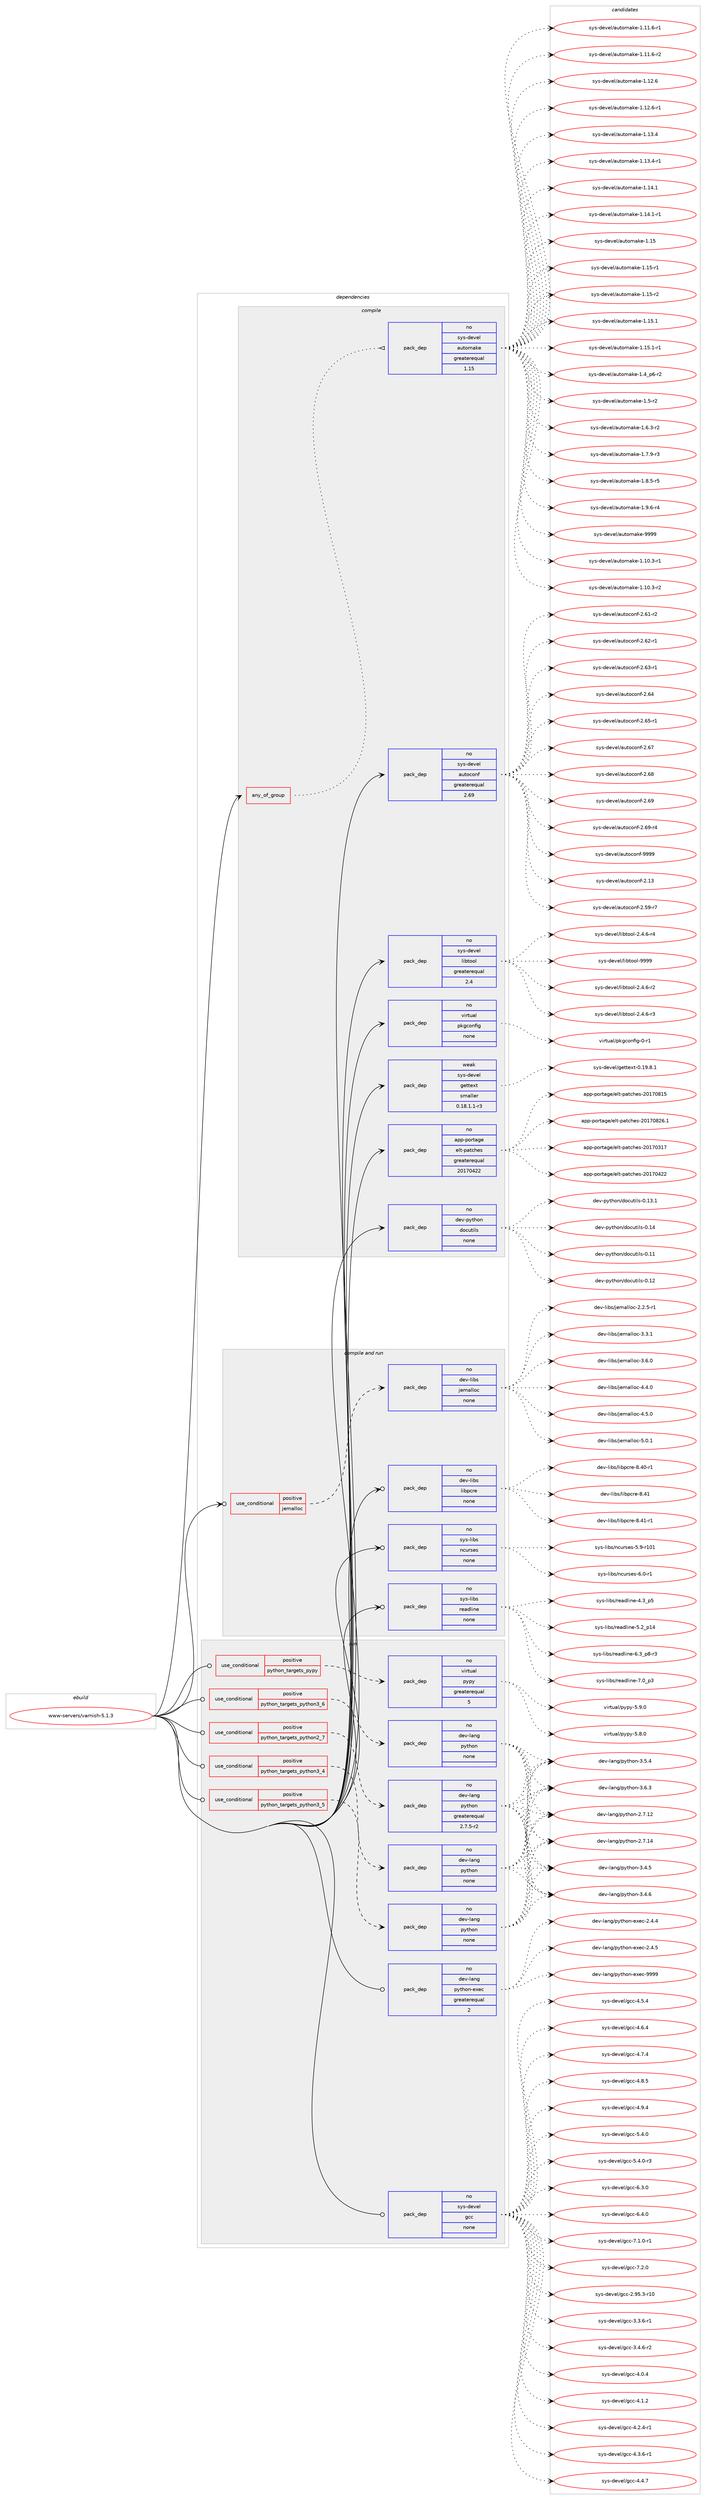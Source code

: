 digraph prolog {

# *************
# Graph options
# *************

newrank=true;
concentrate=true;
compound=true;
graph [rankdir=LR,fontname=Helvetica,fontsize=10,ranksep=1.5];#, ranksep=2.5, nodesep=0.2];
edge  [arrowhead=vee];
node  [fontname=Helvetica,fontsize=10];

# **********
# The ebuild
# **********

subgraph cluster_leftcol {
color=gray;
rank=same;
label=<<i>ebuild</i>>;
id [label="www-servers/varnish-5.1.3", color=red, width=4, href="../www-servers/varnish-5.1.3.svg"];
}

# ****************
# The dependencies
# ****************

subgraph cluster_midcol {
color=gray;
label=<<i>dependencies</i>>;
subgraph cluster_compile {
fillcolor="#eeeeee";
style=filled;
label=<<i>compile</i>>;
subgraph any8992 {
dependency508779 [label=<<TABLE BORDER="0" CELLBORDER="1" CELLSPACING="0" CELLPADDING="4"><TR><TD CELLPADDING="10">any_of_group</TD></TR></TABLE>>, shape=none, color=red];subgraph pack378082 {
dependency508780 [label=<<TABLE BORDER="0" CELLBORDER="1" CELLSPACING="0" CELLPADDING="4" WIDTH="220"><TR><TD ROWSPAN="6" CELLPADDING="30">pack_dep</TD></TR><TR><TD WIDTH="110">no</TD></TR><TR><TD>sys-devel</TD></TR><TR><TD>automake</TD></TR><TR><TD>greaterequal</TD></TR><TR><TD>1.15</TD></TR></TABLE>>, shape=none, color=blue];
}
dependency508779:e -> dependency508780:w [weight=20,style="dotted",arrowhead="oinv"];
}
id:e -> dependency508779:w [weight=20,style="solid",arrowhead="vee"];
subgraph pack378083 {
dependency508781 [label=<<TABLE BORDER="0" CELLBORDER="1" CELLSPACING="0" CELLPADDING="4" WIDTH="220"><TR><TD ROWSPAN="6" CELLPADDING="30">pack_dep</TD></TR><TR><TD WIDTH="110">no</TD></TR><TR><TD>app-portage</TD></TR><TR><TD>elt-patches</TD></TR><TR><TD>greaterequal</TD></TR><TR><TD>20170422</TD></TR></TABLE>>, shape=none, color=blue];
}
id:e -> dependency508781:w [weight=20,style="solid",arrowhead="vee"];
subgraph pack378084 {
dependency508782 [label=<<TABLE BORDER="0" CELLBORDER="1" CELLSPACING="0" CELLPADDING="4" WIDTH="220"><TR><TD ROWSPAN="6" CELLPADDING="30">pack_dep</TD></TR><TR><TD WIDTH="110">no</TD></TR><TR><TD>dev-python</TD></TR><TR><TD>docutils</TD></TR><TR><TD>none</TD></TR><TR><TD></TD></TR></TABLE>>, shape=none, color=blue];
}
id:e -> dependency508782:w [weight=20,style="solid",arrowhead="vee"];
subgraph pack378085 {
dependency508783 [label=<<TABLE BORDER="0" CELLBORDER="1" CELLSPACING="0" CELLPADDING="4" WIDTH="220"><TR><TD ROWSPAN="6" CELLPADDING="30">pack_dep</TD></TR><TR><TD WIDTH="110">no</TD></TR><TR><TD>sys-devel</TD></TR><TR><TD>autoconf</TD></TR><TR><TD>greaterequal</TD></TR><TR><TD>2.69</TD></TR></TABLE>>, shape=none, color=blue];
}
id:e -> dependency508783:w [weight=20,style="solid",arrowhead="vee"];
subgraph pack378086 {
dependency508784 [label=<<TABLE BORDER="0" CELLBORDER="1" CELLSPACING="0" CELLPADDING="4" WIDTH="220"><TR><TD ROWSPAN="6" CELLPADDING="30">pack_dep</TD></TR><TR><TD WIDTH="110">no</TD></TR><TR><TD>sys-devel</TD></TR><TR><TD>libtool</TD></TR><TR><TD>greaterequal</TD></TR><TR><TD>2.4</TD></TR></TABLE>>, shape=none, color=blue];
}
id:e -> dependency508784:w [weight=20,style="solid",arrowhead="vee"];
subgraph pack378087 {
dependency508785 [label=<<TABLE BORDER="0" CELLBORDER="1" CELLSPACING="0" CELLPADDING="4" WIDTH="220"><TR><TD ROWSPAN="6" CELLPADDING="30">pack_dep</TD></TR><TR><TD WIDTH="110">no</TD></TR><TR><TD>virtual</TD></TR><TR><TD>pkgconfig</TD></TR><TR><TD>none</TD></TR><TR><TD></TD></TR></TABLE>>, shape=none, color=blue];
}
id:e -> dependency508785:w [weight=20,style="solid",arrowhead="vee"];
subgraph pack378088 {
dependency508786 [label=<<TABLE BORDER="0" CELLBORDER="1" CELLSPACING="0" CELLPADDING="4" WIDTH="220"><TR><TD ROWSPAN="6" CELLPADDING="30">pack_dep</TD></TR><TR><TD WIDTH="110">weak</TD></TR><TR><TD>sys-devel</TD></TR><TR><TD>gettext</TD></TR><TR><TD>smaller</TD></TR><TR><TD>0.18.1.1-r3</TD></TR></TABLE>>, shape=none, color=blue];
}
id:e -> dependency508786:w [weight=20,style="solid",arrowhead="vee"];
}
subgraph cluster_compileandrun {
fillcolor="#eeeeee";
style=filled;
label=<<i>compile and run</i>>;
subgraph cond121366 {
dependency508787 [label=<<TABLE BORDER="0" CELLBORDER="1" CELLSPACING="0" CELLPADDING="4"><TR><TD ROWSPAN="3" CELLPADDING="10">use_conditional</TD></TR><TR><TD>positive</TD></TR><TR><TD>jemalloc</TD></TR></TABLE>>, shape=none, color=red];
subgraph pack378089 {
dependency508788 [label=<<TABLE BORDER="0" CELLBORDER="1" CELLSPACING="0" CELLPADDING="4" WIDTH="220"><TR><TD ROWSPAN="6" CELLPADDING="30">pack_dep</TD></TR><TR><TD WIDTH="110">no</TD></TR><TR><TD>dev-libs</TD></TR><TR><TD>jemalloc</TD></TR><TR><TD>none</TD></TR><TR><TD></TD></TR></TABLE>>, shape=none, color=blue];
}
dependency508787:e -> dependency508788:w [weight=20,style="dashed",arrowhead="vee"];
}
id:e -> dependency508787:w [weight=20,style="solid",arrowhead="odotvee"];
subgraph pack378090 {
dependency508789 [label=<<TABLE BORDER="0" CELLBORDER="1" CELLSPACING="0" CELLPADDING="4" WIDTH="220"><TR><TD ROWSPAN="6" CELLPADDING="30">pack_dep</TD></TR><TR><TD WIDTH="110">no</TD></TR><TR><TD>dev-libs</TD></TR><TR><TD>libpcre</TD></TR><TR><TD>none</TD></TR><TR><TD></TD></TR></TABLE>>, shape=none, color=blue];
}
id:e -> dependency508789:w [weight=20,style="solid",arrowhead="odotvee"];
subgraph pack378091 {
dependency508790 [label=<<TABLE BORDER="0" CELLBORDER="1" CELLSPACING="0" CELLPADDING="4" WIDTH="220"><TR><TD ROWSPAN="6" CELLPADDING="30">pack_dep</TD></TR><TR><TD WIDTH="110">no</TD></TR><TR><TD>sys-libs</TD></TR><TR><TD>ncurses</TD></TR><TR><TD>none</TD></TR><TR><TD></TD></TR></TABLE>>, shape=none, color=blue];
}
id:e -> dependency508790:w [weight=20,style="solid",arrowhead="odotvee"];
subgraph pack378092 {
dependency508791 [label=<<TABLE BORDER="0" CELLBORDER="1" CELLSPACING="0" CELLPADDING="4" WIDTH="220"><TR><TD ROWSPAN="6" CELLPADDING="30">pack_dep</TD></TR><TR><TD WIDTH="110">no</TD></TR><TR><TD>sys-libs</TD></TR><TR><TD>readline</TD></TR><TR><TD>none</TD></TR><TR><TD></TD></TR></TABLE>>, shape=none, color=blue];
}
id:e -> dependency508791:w [weight=20,style="solid",arrowhead="odotvee"];
}
subgraph cluster_run {
fillcolor="#eeeeee";
style=filled;
label=<<i>run</i>>;
subgraph cond121367 {
dependency508792 [label=<<TABLE BORDER="0" CELLBORDER="1" CELLSPACING="0" CELLPADDING="4"><TR><TD ROWSPAN="3" CELLPADDING="10">use_conditional</TD></TR><TR><TD>positive</TD></TR><TR><TD>python_targets_pypy</TD></TR></TABLE>>, shape=none, color=red];
subgraph pack378093 {
dependency508793 [label=<<TABLE BORDER="0" CELLBORDER="1" CELLSPACING="0" CELLPADDING="4" WIDTH="220"><TR><TD ROWSPAN="6" CELLPADDING="30">pack_dep</TD></TR><TR><TD WIDTH="110">no</TD></TR><TR><TD>virtual</TD></TR><TR><TD>pypy</TD></TR><TR><TD>greaterequal</TD></TR><TR><TD>5</TD></TR></TABLE>>, shape=none, color=blue];
}
dependency508792:e -> dependency508793:w [weight=20,style="dashed",arrowhead="vee"];
}
id:e -> dependency508792:w [weight=20,style="solid",arrowhead="odot"];
subgraph cond121368 {
dependency508794 [label=<<TABLE BORDER="0" CELLBORDER="1" CELLSPACING="0" CELLPADDING="4"><TR><TD ROWSPAN="3" CELLPADDING="10">use_conditional</TD></TR><TR><TD>positive</TD></TR><TR><TD>python_targets_python2_7</TD></TR></TABLE>>, shape=none, color=red];
subgraph pack378094 {
dependency508795 [label=<<TABLE BORDER="0" CELLBORDER="1" CELLSPACING="0" CELLPADDING="4" WIDTH="220"><TR><TD ROWSPAN="6" CELLPADDING="30">pack_dep</TD></TR><TR><TD WIDTH="110">no</TD></TR><TR><TD>dev-lang</TD></TR><TR><TD>python</TD></TR><TR><TD>greaterequal</TD></TR><TR><TD>2.7.5-r2</TD></TR></TABLE>>, shape=none, color=blue];
}
dependency508794:e -> dependency508795:w [weight=20,style="dashed",arrowhead="vee"];
}
id:e -> dependency508794:w [weight=20,style="solid",arrowhead="odot"];
subgraph cond121369 {
dependency508796 [label=<<TABLE BORDER="0" CELLBORDER="1" CELLSPACING="0" CELLPADDING="4"><TR><TD ROWSPAN="3" CELLPADDING="10">use_conditional</TD></TR><TR><TD>positive</TD></TR><TR><TD>python_targets_python3_4</TD></TR></TABLE>>, shape=none, color=red];
subgraph pack378095 {
dependency508797 [label=<<TABLE BORDER="0" CELLBORDER="1" CELLSPACING="0" CELLPADDING="4" WIDTH="220"><TR><TD ROWSPAN="6" CELLPADDING="30">pack_dep</TD></TR><TR><TD WIDTH="110">no</TD></TR><TR><TD>dev-lang</TD></TR><TR><TD>python</TD></TR><TR><TD>none</TD></TR><TR><TD></TD></TR></TABLE>>, shape=none, color=blue];
}
dependency508796:e -> dependency508797:w [weight=20,style="dashed",arrowhead="vee"];
}
id:e -> dependency508796:w [weight=20,style="solid",arrowhead="odot"];
subgraph cond121370 {
dependency508798 [label=<<TABLE BORDER="0" CELLBORDER="1" CELLSPACING="0" CELLPADDING="4"><TR><TD ROWSPAN="3" CELLPADDING="10">use_conditional</TD></TR><TR><TD>positive</TD></TR><TR><TD>python_targets_python3_5</TD></TR></TABLE>>, shape=none, color=red];
subgraph pack378096 {
dependency508799 [label=<<TABLE BORDER="0" CELLBORDER="1" CELLSPACING="0" CELLPADDING="4" WIDTH="220"><TR><TD ROWSPAN="6" CELLPADDING="30">pack_dep</TD></TR><TR><TD WIDTH="110">no</TD></TR><TR><TD>dev-lang</TD></TR><TR><TD>python</TD></TR><TR><TD>none</TD></TR><TR><TD></TD></TR></TABLE>>, shape=none, color=blue];
}
dependency508798:e -> dependency508799:w [weight=20,style="dashed",arrowhead="vee"];
}
id:e -> dependency508798:w [weight=20,style="solid",arrowhead="odot"];
subgraph cond121371 {
dependency508800 [label=<<TABLE BORDER="0" CELLBORDER="1" CELLSPACING="0" CELLPADDING="4"><TR><TD ROWSPAN="3" CELLPADDING="10">use_conditional</TD></TR><TR><TD>positive</TD></TR><TR><TD>python_targets_python3_6</TD></TR></TABLE>>, shape=none, color=red];
subgraph pack378097 {
dependency508801 [label=<<TABLE BORDER="0" CELLBORDER="1" CELLSPACING="0" CELLPADDING="4" WIDTH="220"><TR><TD ROWSPAN="6" CELLPADDING="30">pack_dep</TD></TR><TR><TD WIDTH="110">no</TD></TR><TR><TD>dev-lang</TD></TR><TR><TD>python</TD></TR><TR><TD>none</TD></TR><TR><TD></TD></TR></TABLE>>, shape=none, color=blue];
}
dependency508800:e -> dependency508801:w [weight=20,style="dashed",arrowhead="vee"];
}
id:e -> dependency508800:w [weight=20,style="solid",arrowhead="odot"];
subgraph pack378098 {
dependency508802 [label=<<TABLE BORDER="0" CELLBORDER="1" CELLSPACING="0" CELLPADDING="4" WIDTH="220"><TR><TD ROWSPAN="6" CELLPADDING="30">pack_dep</TD></TR><TR><TD WIDTH="110">no</TD></TR><TR><TD>dev-lang</TD></TR><TR><TD>python-exec</TD></TR><TR><TD>greaterequal</TD></TR><TR><TD>2</TD></TR></TABLE>>, shape=none, color=blue];
}
id:e -> dependency508802:w [weight=20,style="solid",arrowhead="odot"];
subgraph pack378099 {
dependency508803 [label=<<TABLE BORDER="0" CELLBORDER="1" CELLSPACING="0" CELLPADDING="4" WIDTH="220"><TR><TD ROWSPAN="6" CELLPADDING="30">pack_dep</TD></TR><TR><TD WIDTH="110">no</TD></TR><TR><TD>sys-devel</TD></TR><TR><TD>gcc</TD></TR><TR><TD>none</TD></TR><TR><TD></TD></TR></TABLE>>, shape=none, color=blue];
}
id:e -> dependency508803:w [weight=20,style="solid",arrowhead="odot"];
}
}

# **************
# The candidates
# **************

subgraph cluster_choices {
rank=same;
color=gray;
label=<<i>candidates</i>>;

subgraph choice378082 {
color=black;
nodesep=1;
choice11512111545100101118101108479711711611110997107101454946494846514511449 [label="sys-devel/automake-1.10.3-r1", color=red, width=4,href="../sys-devel/automake-1.10.3-r1.svg"];
choice11512111545100101118101108479711711611110997107101454946494846514511450 [label="sys-devel/automake-1.10.3-r2", color=red, width=4,href="../sys-devel/automake-1.10.3-r2.svg"];
choice11512111545100101118101108479711711611110997107101454946494946544511449 [label="sys-devel/automake-1.11.6-r1", color=red, width=4,href="../sys-devel/automake-1.11.6-r1.svg"];
choice11512111545100101118101108479711711611110997107101454946494946544511450 [label="sys-devel/automake-1.11.6-r2", color=red, width=4,href="../sys-devel/automake-1.11.6-r2.svg"];
choice1151211154510010111810110847971171161111099710710145494649504654 [label="sys-devel/automake-1.12.6", color=red, width=4,href="../sys-devel/automake-1.12.6.svg"];
choice11512111545100101118101108479711711611110997107101454946495046544511449 [label="sys-devel/automake-1.12.6-r1", color=red, width=4,href="../sys-devel/automake-1.12.6-r1.svg"];
choice1151211154510010111810110847971171161111099710710145494649514652 [label="sys-devel/automake-1.13.4", color=red, width=4,href="../sys-devel/automake-1.13.4.svg"];
choice11512111545100101118101108479711711611110997107101454946495146524511449 [label="sys-devel/automake-1.13.4-r1", color=red, width=4,href="../sys-devel/automake-1.13.4-r1.svg"];
choice1151211154510010111810110847971171161111099710710145494649524649 [label="sys-devel/automake-1.14.1", color=red, width=4,href="../sys-devel/automake-1.14.1.svg"];
choice11512111545100101118101108479711711611110997107101454946495246494511449 [label="sys-devel/automake-1.14.1-r1", color=red, width=4,href="../sys-devel/automake-1.14.1-r1.svg"];
choice115121115451001011181011084797117116111109971071014549464953 [label="sys-devel/automake-1.15", color=red, width=4,href="../sys-devel/automake-1.15.svg"];
choice1151211154510010111810110847971171161111099710710145494649534511449 [label="sys-devel/automake-1.15-r1", color=red, width=4,href="../sys-devel/automake-1.15-r1.svg"];
choice1151211154510010111810110847971171161111099710710145494649534511450 [label="sys-devel/automake-1.15-r2", color=red, width=4,href="../sys-devel/automake-1.15-r2.svg"];
choice1151211154510010111810110847971171161111099710710145494649534649 [label="sys-devel/automake-1.15.1", color=red, width=4,href="../sys-devel/automake-1.15.1.svg"];
choice11512111545100101118101108479711711611110997107101454946495346494511449 [label="sys-devel/automake-1.15.1-r1", color=red, width=4,href="../sys-devel/automake-1.15.1-r1.svg"];
choice115121115451001011181011084797117116111109971071014549465295112544511450 [label="sys-devel/automake-1.4_p6-r2", color=red, width=4,href="../sys-devel/automake-1.4_p6-r2.svg"];
choice11512111545100101118101108479711711611110997107101454946534511450 [label="sys-devel/automake-1.5-r2", color=red, width=4,href="../sys-devel/automake-1.5-r2.svg"];
choice115121115451001011181011084797117116111109971071014549465446514511450 [label="sys-devel/automake-1.6.3-r2", color=red, width=4,href="../sys-devel/automake-1.6.3-r2.svg"];
choice115121115451001011181011084797117116111109971071014549465546574511451 [label="sys-devel/automake-1.7.9-r3", color=red, width=4,href="../sys-devel/automake-1.7.9-r3.svg"];
choice115121115451001011181011084797117116111109971071014549465646534511453 [label="sys-devel/automake-1.8.5-r5", color=red, width=4,href="../sys-devel/automake-1.8.5-r5.svg"];
choice115121115451001011181011084797117116111109971071014549465746544511452 [label="sys-devel/automake-1.9.6-r4", color=red, width=4,href="../sys-devel/automake-1.9.6-r4.svg"];
choice115121115451001011181011084797117116111109971071014557575757 [label="sys-devel/automake-9999", color=red, width=4,href="../sys-devel/automake-9999.svg"];
dependency508780:e -> choice11512111545100101118101108479711711611110997107101454946494846514511449:w [style=dotted,weight="100"];
dependency508780:e -> choice11512111545100101118101108479711711611110997107101454946494846514511450:w [style=dotted,weight="100"];
dependency508780:e -> choice11512111545100101118101108479711711611110997107101454946494946544511449:w [style=dotted,weight="100"];
dependency508780:e -> choice11512111545100101118101108479711711611110997107101454946494946544511450:w [style=dotted,weight="100"];
dependency508780:e -> choice1151211154510010111810110847971171161111099710710145494649504654:w [style=dotted,weight="100"];
dependency508780:e -> choice11512111545100101118101108479711711611110997107101454946495046544511449:w [style=dotted,weight="100"];
dependency508780:e -> choice1151211154510010111810110847971171161111099710710145494649514652:w [style=dotted,weight="100"];
dependency508780:e -> choice11512111545100101118101108479711711611110997107101454946495146524511449:w [style=dotted,weight="100"];
dependency508780:e -> choice1151211154510010111810110847971171161111099710710145494649524649:w [style=dotted,weight="100"];
dependency508780:e -> choice11512111545100101118101108479711711611110997107101454946495246494511449:w [style=dotted,weight="100"];
dependency508780:e -> choice115121115451001011181011084797117116111109971071014549464953:w [style=dotted,weight="100"];
dependency508780:e -> choice1151211154510010111810110847971171161111099710710145494649534511449:w [style=dotted,weight="100"];
dependency508780:e -> choice1151211154510010111810110847971171161111099710710145494649534511450:w [style=dotted,weight="100"];
dependency508780:e -> choice1151211154510010111810110847971171161111099710710145494649534649:w [style=dotted,weight="100"];
dependency508780:e -> choice11512111545100101118101108479711711611110997107101454946495346494511449:w [style=dotted,weight="100"];
dependency508780:e -> choice115121115451001011181011084797117116111109971071014549465295112544511450:w [style=dotted,weight="100"];
dependency508780:e -> choice11512111545100101118101108479711711611110997107101454946534511450:w [style=dotted,weight="100"];
dependency508780:e -> choice115121115451001011181011084797117116111109971071014549465446514511450:w [style=dotted,weight="100"];
dependency508780:e -> choice115121115451001011181011084797117116111109971071014549465546574511451:w [style=dotted,weight="100"];
dependency508780:e -> choice115121115451001011181011084797117116111109971071014549465646534511453:w [style=dotted,weight="100"];
dependency508780:e -> choice115121115451001011181011084797117116111109971071014549465746544511452:w [style=dotted,weight="100"];
dependency508780:e -> choice115121115451001011181011084797117116111109971071014557575757:w [style=dotted,weight="100"];
}
subgraph choice378083 {
color=black;
nodesep=1;
choice97112112451121111141169710310147101108116451129711699104101115455048495548514955 [label="app-portage/elt-patches-20170317", color=red, width=4,href="../app-portage/elt-patches-20170317.svg"];
choice97112112451121111141169710310147101108116451129711699104101115455048495548525050 [label="app-portage/elt-patches-20170422", color=red, width=4,href="../app-portage/elt-patches-20170422.svg"];
choice97112112451121111141169710310147101108116451129711699104101115455048495548564953 [label="app-portage/elt-patches-20170815", color=red, width=4,href="../app-portage/elt-patches-20170815.svg"];
choice971121124511211111411697103101471011081164511297116991041011154550484955485650544649 [label="app-portage/elt-patches-20170826.1", color=red, width=4,href="../app-portage/elt-patches-20170826.1.svg"];
dependency508781:e -> choice97112112451121111141169710310147101108116451129711699104101115455048495548514955:w [style=dotted,weight="100"];
dependency508781:e -> choice97112112451121111141169710310147101108116451129711699104101115455048495548525050:w [style=dotted,weight="100"];
dependency508781:e -> choice97112112451121111141169710310147101108116451129711699104101115455048495548564953:w [style=dotted,weight="100"];
dependency508781:e -> choice971121124511211111411697103101471011081164511297116991041011154550484955485650544649:w [style=dotted,weight="100"];
}
subgraph choice378084 {
color=black;
nodesep=1;
choice1001011184511212111610411111047100111991171161051081154548464949 [label="dev-python/docutils-0.11", color=red, width=4,href="../dev-python/docutils-0.11.svg"];
choice1001011184511212111610411111047100111991171161051081154548464950 [label="dev-python/docutils-0.12", color=red, width=4,href="../dev-python/docutils-0.12.svg"];
choice10010111845112121116104111110471001119911711610510811545484649514649 [label="dev-python/docutils-0.13.1", color=red, width=4,href="../dev-python/docutils-0.13.1.svg"];
choice1001011184511212111610411111047100111991171161051081154548464952 [label="dev-python/docutils-0.14", color=red, width=4,href="../dev-python/docutils-0.14.svg"];
dependency508782:e -> choice1001011184511212111610411111047100111991171161051081154548464949:w [style=dotted,weight="100"];
dependency508782:e -> choice1001011184511212111610411111047100111991171161051081154548464950:w [style=dotted,weight="100"];
dependency508782:e -> choice10010111845112121116104111110471001119911711610510811545484649514649:w [style=dotted,weight="100"];
dependency508782:e -> choice1001011184511212111610411111047100111991171161051081154548464952:w [style=dotted,weight="100"];
}
subgraph choice378085 {
color=black;
nodesep=1;
choice115121115451001011181011084797117116111991111101024550464951 [label="sys-devel/autoconf-2.13", color=red, width=4,href="../sys-devel/autoconf-2.13.svg"];
choice1151211154510010111810110847971171161119911111010245504653574511455 [label="sys-devel/autoconf-2.59-r7", color=red, width=4,href="../sys-devel/autoconf-2.59-r7.svg"];
choice1151211154510010111810110847971171161119911111010245504654494511450 [label="sys-devel/autoconf-2.61-r2", color=red, width=4,href="../sys-devel/autoconf-2.61-r2.svg"];
choice1151211154510010111810110847971171161119911111010245504654504511449 [label="sys-devel/autoconf-2.62-r1", color=red, width=4,href="../sys-devel/autoconf-2.62-r1.svg"];
choice1151211154510010111810110847971171161119911111010245504654514511449 [label="sys-devel/autoconf-2.63-r1", color=red, width=4,href="../sys-devel/autoconf-2.63-r1.svg"];
choice115121115451001011181011084797117116111991111101024550465452 [label="sys-devel/autoconf-2.64", color=red, width=4,href="../sys-devel/autoconf-2.64.svg"];
choice1151211154510010111810110847971171161119911111010245504654534511449 [label="sys-devel/autoconf-2.65-r1", color=red, width=4,href="../sys-devel/autoconf-2.65-r1.svg"];
choice115121115451001011181011084797117116111991111101024550465455 [label="sys-devel/autoconf-2.67", color=red, width=4,href="../sys-devel/autoconf-2.67.svg"];
choice115121115451001011181011084797117116111991111101024550465456 [label="sys-devel/autoconf-2.68", color=red, width=4,href="../sys-devel/autoconf-2.68.svg"];
choice115121115451001011181011084797117116111991111101024550465457 [label="sys-devel/autoconf-2.69", color=red, width=4,href="../sys-devel/autoconf-2.69.svg"];
choice1151211154510010111810110847971171161119911111010245504654574511452 [label="sys-devel/autoconf-2.69-r4", color=red, width=4,href="../sys-devel/autoconf-2.69-r4.svg"];
choice115121115451001011181011084797117116111991111101024557575757 [label="sys-devel/autoconf-9999", color=red, width=4,href="../sys-devel/autoconf-9999.svg"];
dependency508783:e -> choice115121115451001011181011084797117116111991111101024550464951:w [style=dotted,weight="100"];
dependency508783:e -> choice1151211154510010111810110847971171161119911111010245504653574511455:w [style=dotted,weight="100"];
dependency508783:e -> choice1151211154510010111810110847971171161119911111010245504654494511450:w [style=dotted,weight="100"];
dependency508783:e -> choice1151211154510010111810110847971171161119911111010245504654504511449:w [style=dotted,weight="100"];
dependency508783:e -> choice1151211154510010111810110847971171161119911111010245504654514511449:w [style=dotted,weight="100"];
dependency508783:e -> choice115121115451001011181011084797117116111991111101024550465452:w [style=dotted,weight="100"];
dependency508783:e -> choice1151211154510010111810110847971171161119911111010245504654534511449:w [style=dotted,weight="100"];
dependency508783:e -> choice115121115451001011181011084797117116111991111101024550465455:w [style=dotted,weight="100"];
dependency508783:e -> choice115121115451001011181011084797117116111991111101024550465456:w [style=dotted,weight="100"];
dependency508783:e -> choice115121115451001011181011084797117116111991111101024550465457:w [style=dotted,weight="100"];
dependency508783:e -> choice1151211154510010111810110847971171161119911111010245504654574511452:w [style=dotted,weight="100"];
dependency508783:e -> choice115121115451001011181011084797117116111991111101024557575757:w [style=dotted,weight="100"];
}
subgraph choice378086 {
color=black;
nodesep=1;
choice1151211154510010111810110847108105981161111111084550465246544511450 [label="sys-devel/libtool-2.4.6-r2", color=red, width=4,href="../sys-devel/libtool-2.4.6-r2.svg"];
choice1151211154510010111810110847108105981161111111084550465246544511451 [label="sys-devel/libtool-2.4.6-r3", color=red, width=4,href="../sys-devel/libtool-2.4.6-r3.svg"];
choice1151211154510010111810110847108105981161111111084550465246544511452 [label="sys-devel/libtool-2.4.6-r4", color=red, width=4,href="../sys-devel/libtool-2.4.6-r4.svg"];
choice1151211154510010111810110847108105981161111111084557575757 [label="sys-devel/libtool-9999", color=red, width=4,href="../sys-devel/libtool-9999.svg"];
dependency508784:e -> choice1151211154510010111810110847108105981161111111084550465246544511450:w [style=dotted,weight="100"];
dependency508784:e -> choice1151211154510010111810110847108105981161111111084550465246544511451:w [style=dotted,weight="100"];
dependency508784:e -> choice1151211154510010111810110847108105981161111111084550465246544511452:w [style=dotted,weight="100"];
dependency508784:e -> choice1151211154510010111810110847108105981161111111084557575757:w [style=dotted,weight="100"];
}
subgraph choice378087 {
color=black;
nodesep=1;
choice11810511411611797108471121071039911111010210510345484511449 [label="virtual/pkgconfig-0-r1", color=red, width=4,href="../virtual/pkgconfig-0-r1.svg"];
dependency508785:e -> choice11810511411611797108471121071039911111010210510345484511449:w [style=dotted,weight="100"];
}
subgraph choice378088 {
color=black;
nodesep=1;
choice1151211154510010111810110847103101116116101120116454846495746564649 [label="sys-devel/gettext-0.19.8.1", color=red, width=4,href="../sys-devel/gettext-0.19.8.1.svg"];
dependency508786:e -> choice1151211154510010111810110847103101116116101120116454846495746564649:w [style=dotted,weight="100"];
}
subgraph choice378089 {
color=black;
nodesep=1;
choice10010111845108105981154710610110997108108111994550465046534511449 [label="dev-libs/jemalloc-2.2.5-r1", color=red, width=4,href="../dev-libs/jemalloc-2.2.5-r1.svg"];
choice1001011184510810598115471061011099710810811199455146514649 [label="dev-libs/jemalloc-3.3.1", color=red, width=4,href="../dev-libs/jemalloc-3.3.1.svg"];
choice1001011184510810598115471061011099710810811199455146544648 [label="dev-libs/jemalloc-3.6.0", color=red, width=4,href="../dev-libs/jemalloc-3.6.0.svg"];
choice1001011184510810598115471061011099710810811199455246524648 [label="dev-libs/jemalloc-4.4.0", color=red, width=4,href="../dev-libs/jemalloc-4.4.0.svg"];
choice1001011184510810598115471061011099710810811199455246534648 [label="dev-libs/jemalloc-4.5.0", color=red, width=4,href="../dev-libs/jemalloc-4.5.0.svg"];
choice1001011184510810598115471061011099710810811199455346484649 [label="dev-libs/jemalloc-5.0.1", color=red, width=4,href="../dev-libs/jemalloc-5.0.1.svg"];
dependency508788:e -> choice10010111845108105981154710610110997108108111994550465046534511449:w [style=dotted,weight="100"];
dependency508788:e -> choice1001011184510810598115471061011099710810811199455146514649:w [style=dotted,weight="100"];
dependency508788:e -> choice1001011184510810598115471061011099710810811199455146544648:w [style=dotted,weight="100"];
dependency508788:e -> choice1001011184510810598115471061011099710810811199455246524648:w [style=dotted,weight="100"];
dependency508788:e -> choice1001011184510810598115471061011099710810811199455246534648:w [style=dotted,weight="100"];
dependency508788:e -> choice1001011184510810598115471061011099710810811199455346484649:w [style=dotted,weight="100"];
}
subgraph choice378090 {
color=black;
nodesep=1;
choice100101118451081059811547108105981129911410145564652484511449 [label="dev-libs/libpcre-8.40-r1", color=red, width=4,href="../dev-libs/libpcre-8.40-r1.svg"];
choice10010111845108105981154710810598112991141014556465249 [label="dev-libs/libpcre-8.41", color=red, width=4,href="../dev-libs/libpcre-8.41.svg"];
choice100101118451081059811547108105981129911410145564652494511449 [label="dev-libs/libpcre-8.41-r1", color=red, width=4,href="../dev-libs/libpcre-8.41-r1.svg"];
dependency508789:e -> choice100101118451081059811547108105981129911410145564652484511449:w [style=dotted,weight="100"];
dependency508789:e -> choice10010111845108105981154710810598112991141014556465249:w [style=dotted,weight="100"];
dependency508789:e -> choice100101118451081059811547108105981129911410145564652494511449:w [style=dotted,weight="100"];
}
subgraph choice378091 {
color=black;
nodesep=1;
choice115121115451081059811547110991171141151011154553465745114494849 [label="sys-libs/ncurses-5.9-r101", color=red, width=4,href="../sys-libs/ncurses-5.9-r101.svg"];
choice11512111545108105981154711099117114115101115455446484511449 [label="sys-libs/ncurses-6.0-r1", color=red, width=4,href="../sys-libs/ncurses-6.0-r1.svg"];
dependency508790:e -> choice115121115451081059811547110991171141151011154553465745114494849:w [style=dotted,weight="100"];
dependency508790:e -> choice11512111545108105981154711099117114115101115455446484511449:w [style=dotted,weight="100"];
}
subgraph choice378092 {
color=black;
nodesep=1;
choice11512111545108105981154711410197100108105110101455246519511253 [label="sys-libs/readline-4.3_p5", color=red, width=4,href="../sys-libs/readline-4.3_p5.svg"];
choice1151211154510810598115471141019710010810511010145534650951124952 [label="sys-libs/readline-5.2_p14", color=red, width=4,href="../sys-libs/readline-5.2_p14.svg"];
choice115121115451081059811547114101971001081051101014554465195112564511451 [label="sys-libs/readline-6.3_p8-r3", color=red, width=4,href="../sys-libs/readline-6.3_p8-r3.svg"];
choice11512111545108105981154711410197100108105110101455546489511251 [label="sys-libs/readline-7.0_p3", color=red, width=4,href="../sys-libs/readline-7.0_p3.svg"];
dependency508791:e -> choice11512111545108105981154711410197100108105110101455246519511253:w [style=dotted,weight="100"];
dependency508791:e -> choice1151211154510810598115471141019710010810511010145534650951124952:w [style=dotted,weight="100"];
dependency508791:e -> choice115121115451081059811547114101971001081051101014554465195112564511451:w [style=dotted,weight="100"];
dependency508791:e -> choice11512111545108105981154711410197100108105110101455546489511251:w [style=dotted,weight="100"];
}
subgraph choice378093 {
color=black;
nodesep=1;
choice1181051141161179710847112121112121455346564648 [label="virtual/pypy-5.8.0", color=red, width=4,href="../virtual/pypy-5.8.0.svg"];
choice1181051141161179710847112121112121455346574648 [label="virtual/pypy-5.9.0", color=red, width=4,href="../virtual/pypy-5.9.0.svg"];
dependency508793:e -> choice1181051141161179710847112121112121455346564648:w [style=dotted,weight="100"];
dependency508793:e -> choice1181051141161179710847112121112121455346574648:w [style=dotted,weight="100"];
}
subgraph choice378094 {
color=black;
nodesep=1;
choice10010111845108971101034711212111610411111045504655464950 [label="dev-lang/python-2.7.12", color=red, width=4,href="../dev-lang/python-2.7.12.svg"];
choice10010111845108971101034711212111610411111045504655464952 [label="dev-lang/python-2.7.14", color=red, width=4,href="../dev-lang/python-2.7.14.svg"];
choice100101118451089711010347112121116104111110455146524653 [label="dev-lang/python-3.4.5", color=red, width=4,href="../dev-lang/python-3.4.5.svg"];
choice100101118451089711010347112121116104111110455146524654 [label="dev-lang/python-3.4.6", color=red, width=4,href="../dev-lang/python-3.4.6.svg"];
choice100101118451089711010347112121116104111110455146534652 [label="dev-lang/python-3.5.4", color=red, width=4,href="../dev-lang/python-3.5.4.svg"];
choice100101118451089711010347112121116104111110455146544651 [label="dev-lang/python-3.6.3", color=red, width=4,href="../dev-lang/python-3.6.3.svg"];
dependency508795:e -> choice10010111845108971101034711212111610411111045504655464950:w [style=dotted,weight="100"];
dependency508795:e -> choice10010111845108971101034711212111610411111045504655464952:w [style=dotted,weight="100"];
dependency508795:e -> choice100101118451089711010347112121116104111110455146524653:w [style=dotted,weight="100"];
dependency508795:e -> choice100101118451089711010347112121116104111110455146524654:w [style=dotted,weight="100"];
dependency508795:e -> choice100101118451089711010347112121116104111110455146534652:w [style=dotted,weight="100"];
dependency508795:e -> choice100101118451089711010347112121116104111110455146544651:w [style=dotted,weight="100"];
}
subgraph choice378095 {
color=black;
nodesep=1;
choice10010111845108971101034711212111610411111045504655464950 [label="dev-lang/python-2.7.12", color=red, width=4,href="../dev-lang/python-2.7.12.svg"];
choice10010111845108971101034711212111610411111045504655464952 [label="dev-lang/python-2.7.14", color=red, width=4,href="../dev-lang/python-2.7.14.svg"];
choice100101118451089711010347112121116104111110455146524653 [label="dev-lang/python-3.4.5", color=red, width=4,href="../dev-lang/python-3.4.5.svg"];
choice100101118451089711010347112121116104111110455146524654 [label="dev-lang/python-3.4.6", color=red, width=4,href="../dev-lang/python-3.4.6.svg"];
choice100101118451089711010347112121116104111110455146534652 [label="dev-lang/python-3.5.4", color=red, width=4,href="../dev-lang/python-3.5.4.svg"];
choice100101118451089711010347112121116104111110455146544651 [label="dev-lang/python-3.6.3", color=red, width=4,href="../dev-lang/python-3.6.3.svg"];
dependency508797:e -> choice10010111845108971101034711212111610411111045504655464950:w [style=dotted,weight="100"];
dependency508797:e -> choice10010111845108971101034711212111610411111045504655464952:w [style=dotted,weight="100"];
dependency508797:e -> choice100101118451089711010347112121116104111110455146524653:w [style=dotted,weight="100"];
dependency508797:e -> choice100101118451089711010347112121116104111110455146524654:w [style=dotted,weight="100"];
dependency508797:e -> choice100101118451089711010347112121116104111110455146534652:w [style=dotted,weight="100"];
dependency508797:e -> choice100101118451089711010347112121116104111110455146544651:w [style=dotted,weight="100"];
}
subgraph choice378096 {
color=black;
nodesep=1;
choice10010111845108971101034711212111610411111045504655464950 [label="dev-lang/python-2.7.12", color=red, width=4,href="../dev-lang/python-2.7.12.svg"];
choice10010111845108971101034711212111610411111045504655464952 [label="dev-lang/python-2.7.14", color=red, width=4,href="../dev-lang/python-2.7.14.svg"];
choice100101118451089711010347112121116104111110455146524653 [label="dev-lang/python-3.4.5", color=red, width=4,href="../dev-lang/python-3.4.5.svg"];
choice100101118451089711010347112121116104111110455146524654 [label="dev-lang/python-3.4.6", color=red, width=4,href="../dev-lang/python-3.4.6.svg"];
choice100101118451089711010347112121116104111110455146534652 [label="dev-lang/python-3.5.4", color=red, width=4,href="../dev-lang/python-3.5.4.svg"];
choice100101118451089711010347112121116104111110455146544651 [label="dev-lang/python-3.6.3", color=red, width=4,href="../dev-lang/python-3.6.3.svg"];
dependency508799:e -> choice10010111845108971101034711212111610411111045504655464950:w [style=dotted,weight="100"];
dependency508799:e -> choice10010111845108971101034711212111610411111045504655464952:w [style=dotted,weight="100"];
dependency508799:e -> choice100101118451089711010347112121116104111110455146524653:w [style=dotted,weight="100"];
dependency508799:e -> choice100101118451089711010347112121116104111110455146524654:w [style=dotted,weight="100"];
dependency508799:e -> choice100101118451089711010347112121116104111110455146534652:w [style=dotted,weight="100"];
dependency508799:e -> choice100101118451089711010347112121116104111110455146544651:w [style=dotted,weight="100"];
}
subgraph choice378097 {
color=black;
nodesep=1;
choice10010111845108971101034711212111610411111045504655464950 [label="dev-lang/python-2.7.12", color=red, width=4,href="../dev-lang/python-2.7.12.svg"];
choice10010111845108971101034711212111610411111045504655464952 [label="dev-lang/python-2.7.14", color=red, width=4,href="../dev-lang/python-2.7.14.svg"];
choice100101118451089711010347112121116104111110455146524653 [label="dev-lang/python-3.4.5", color=red, width=4,href="../dev-lang/python-3.4.5.svg"];
choice100101118451089711010347112121116104111110455146524654 [label="dev-lang/python-3.4.6", color=red, width=4,href="../dev-lang/python-3.4.6.svg"];
choice100101118451089711010347112121116104111110455146534652 [label="dev-lang/python-3.5.4", color=red, width=4,href="../dev-lang/python-3.5.4.svg"];
choice100101118451089711010347112121116104111110455146544651 [label="dev-lang/python-3.6.3", color=red, width=4,href="../dev-lang/python-3.6.3.svg"];
dependency508801:e -> choice10010111845108971101034711212111610411111045504655464950:w [style=dotted,weight="100"];
dependency508801:e -> choice10010111845108971101034711212111610411111045504655464952:w [style=dotted,weight="100"];
dependency508801:e -> choice100101118451089711010347112121116104111110455146524653:w [style=dotted,weight="100"];
dependency508801:e -> choice100101118451089711010347112121116104111110455146524654:w [style=dotted,weight="100"];
dependency508801:e -> choice100101118451089711010347112121116104111110455146534652:w [style=dotted,weight="100"];
dependency508801:e -> choice100101118451089711010347112121116104111110455146544651:w [style=dotted,weight="100"];
}
subgraph choice378098 {
color=black;
nodesep=1;
choice1001011184510897110103471121211161041111104510112010199455046524652 [label="dev-lang/python-exec-2.4.4", color=red, width=4,href="../dev-lang/python-exec-2.4.4.svg"];
choice1001011184510897110103471121211161041111104510112010199455046524653 [label="dev-lang/python-exec-2.4.5", color=red, width=4,href="../dev-lang/python-exec-2.4.5.svg"];
choice10010111845108971101034711212111610411111045101120101994557575757 [label="dev-lang/python-exec-9999", color=red, width=4,href="../dev-lang/python-exec-9999.svg"];
dependency508802:e -> choice1001011184510897110103471121211161041111104510112010199455046524652:w [style=dotted,weight="100"];
dependency508802:e -> choice1001011184510897110103471121211161041111104510112010199455046524653:w [style=dotted,weight="100"];
dependency508802:e -> choice10010111845108971101034711212111610411111045101120101994557575757:w [style=dotted,weight="100"];
}
subgraph choice378099 {
color=black;
nodesep=1;
choice1151211154510010111810110847103999945504657534651451144948 [label="sys-devel/gcc-2.95.3-r10", color=red, width=4,href="../sys-devel/gcc-2.95.3-r10.svg"];
choice115121115451001011181011084710399994551465146544511449 [label="sys-devel/gcc-3.3.6-r1", color=red, width=4,href="../sys-devel/gcc-3.3.6-r1.svg"];
choice115121115451001011181011084710399994551465246544511450 [label="sys-devel/gcc-3.4.6-r2", color=red, width=4,href="../sys-devel/gcc-3.4.6-r2.svg"];
choice11512111545100101118101108471039999455246484652 [label="sys-devel/gcc-4.0.4", color=red, width=4,href="../sys-devel/gcc-4.0.4.svg"];
choice11512111545100101118101108471039999455246494650 [label="sys-devel/gcc-4.1.2", color=red, width=4,href="../sys-devel/gcc-4.1.2.svg"];
choice115121115451001011181011084710399994552465046524511449 [label="sys-devel/gcc-4.2.4-r1", color=red, width=4,href="../sys-devel/gcc-4.2.4-r1.svg"];
choice115121115451001011181011084710399994552465146544511449 [label="sys-devel/gcc-4.3.6-r1", color=red, width=4,href="../sys-devel/gcc-4.3.6-r1.svg"];
choice11512111545100101118101108471039999455246524655 [label="sys-devel/gcc-4.4.7", color=red, width=4,href="../sys-devel/gcc-4.4.7.svg"];
choice11512111545100101118101108471039999455246534652 [label="sys-devel/gcc-4.5.4", color=red, width=4,href="../sys-devel/gcc-4.5.4.svg"];
choice11512111545100101118101108471039999455246544652 [label="sys-devel/gcc-4.6.4", color=red, width=4,href="../sys-devel/gcc-4.6.4.svg"];
choice11512111545100101118101108471039999455246554652 [label="sys-devel/gcc-4.7.4", color=red, width=4,href="../sys-devel/gcc-4.7.4.svg"];
choice11512111545100101118101108471039999455246564653 [label="sys-devel/gcc-4.8.5", color=red, width=4,href="../sys-devel/gcc-4.8.5.svg"];
choice11512111545100101118101108471039999455246574652 [label="sys-devel/gcc-4.9.4", color=red, width=4,href="../sys-devel/gcc-4.9.4.svg"];
choice11512111545100101118101108471039999455346524648 [label="sys-devel/gcc-5.4.0", color=red, width=4,href="../sys-devel/gcc-5.4.0.svg"];
choice115121115451001011181011084710399994553465246484511451 [label="sys-devel/gcc-5.4.0-r3", color=red, width=4,href="../sys-devel/gcc-5.4.0-r3.svg"];
choice11512111545100101118101108471039999455446514648 [label="sys-devel/gcc-6.3.0", color=red, width=4,href="../sys-devel/gcc-6.3.0.svg"];
choice11512111545100101118101108471039999455446524648 [label="sys-devel/gcc-6.4.0", color=red, width=4,href="../sys-devel/gcc-6.4.0.svg"];
choice115121115451001011181011084710399994555464946484511449 [label="sys-devel/gcc-7.1.0-r1", color=red, width=4,href="../sys-devel/gcc-7.1.0-r1.svg"];
choice11512111545100101118101108471039999455546504648 [label="sys-devel/gcc-7.2.0", color=red, width=4,href="../sys-devel/gcc-7.2.0.svg"];
dependency508803:e -> choice1151211154510010111810110847103999945504657534651451144948:w [style=dotted,weight="100"];
dependency508803:e -> choice115121115451001011181011084710399994551465146544511449:w [style=dotted,weight="100"];
dependency508803:e -> choice115121115451001011181011084710399994551465246544511450:w [style=dotted,weight="100"];
dependency508803:e -> choice11512111545100101118101108471039999455246484652:w [style=dotted,weight="100"];
dependency508803:e -> choice11512111545100101118101108471039999455246494650:w [style=dotted,weight="100"];
dependency508803:e -> choice115121115451001011181011084710399994552465046524511449:w [style=dotted,weight="100"];
dependency508803:e -> choice115121115451001011181011084710399994552465146544511449:w [style=dotted,weight="100"];
dependency508803:e -> choice11512111545100101118101108471039999455246524655:w [style=dotted,weight="100"];
dependency508803:e -> choice11512111545100101118101108471039999455246534652:w [style=dotted,weight="100"];
dependency508803:e -> choice11512111545100101118101108471039999455246544652:w [style=dotted,weight="100"];
dependency508803:e -> choice11512111545100101118101108471039999455246554652:w [style=dotted,weight="100"];
dependency508803:e -> choice11512111545100101118101108471039999455246564653:w [style=dotted,weight="100"];
dependency508803:e -> choice11512111545100101118101108471039999455246574652:w [style=dotted,weight="100"];
dependency508803:e -> choice11512111545100101118101108471039999455346524648:w [style=dotted,weight="100"];
dependency508803:e -> choice115121115451001011181011084710399994553465246484511451:w [style=dotted,weight="100"];
dependency508803:e -> choice11512111545100101118101108471039999455446514648:w [style=dotted,weight="100"];
dependency508803:e -> choice11512111545100101118101108471039999455446524648:w [style=dotted,weight="100"];
dependency508803:e -> choice115121115451001011181011084710399994555464946484511449:w [style=dotted,weight="100"];
dependency508803:e -> choice11512111545100101118101108471039999455546504648:w [style=dotted,weight="100"];
}
}

}
